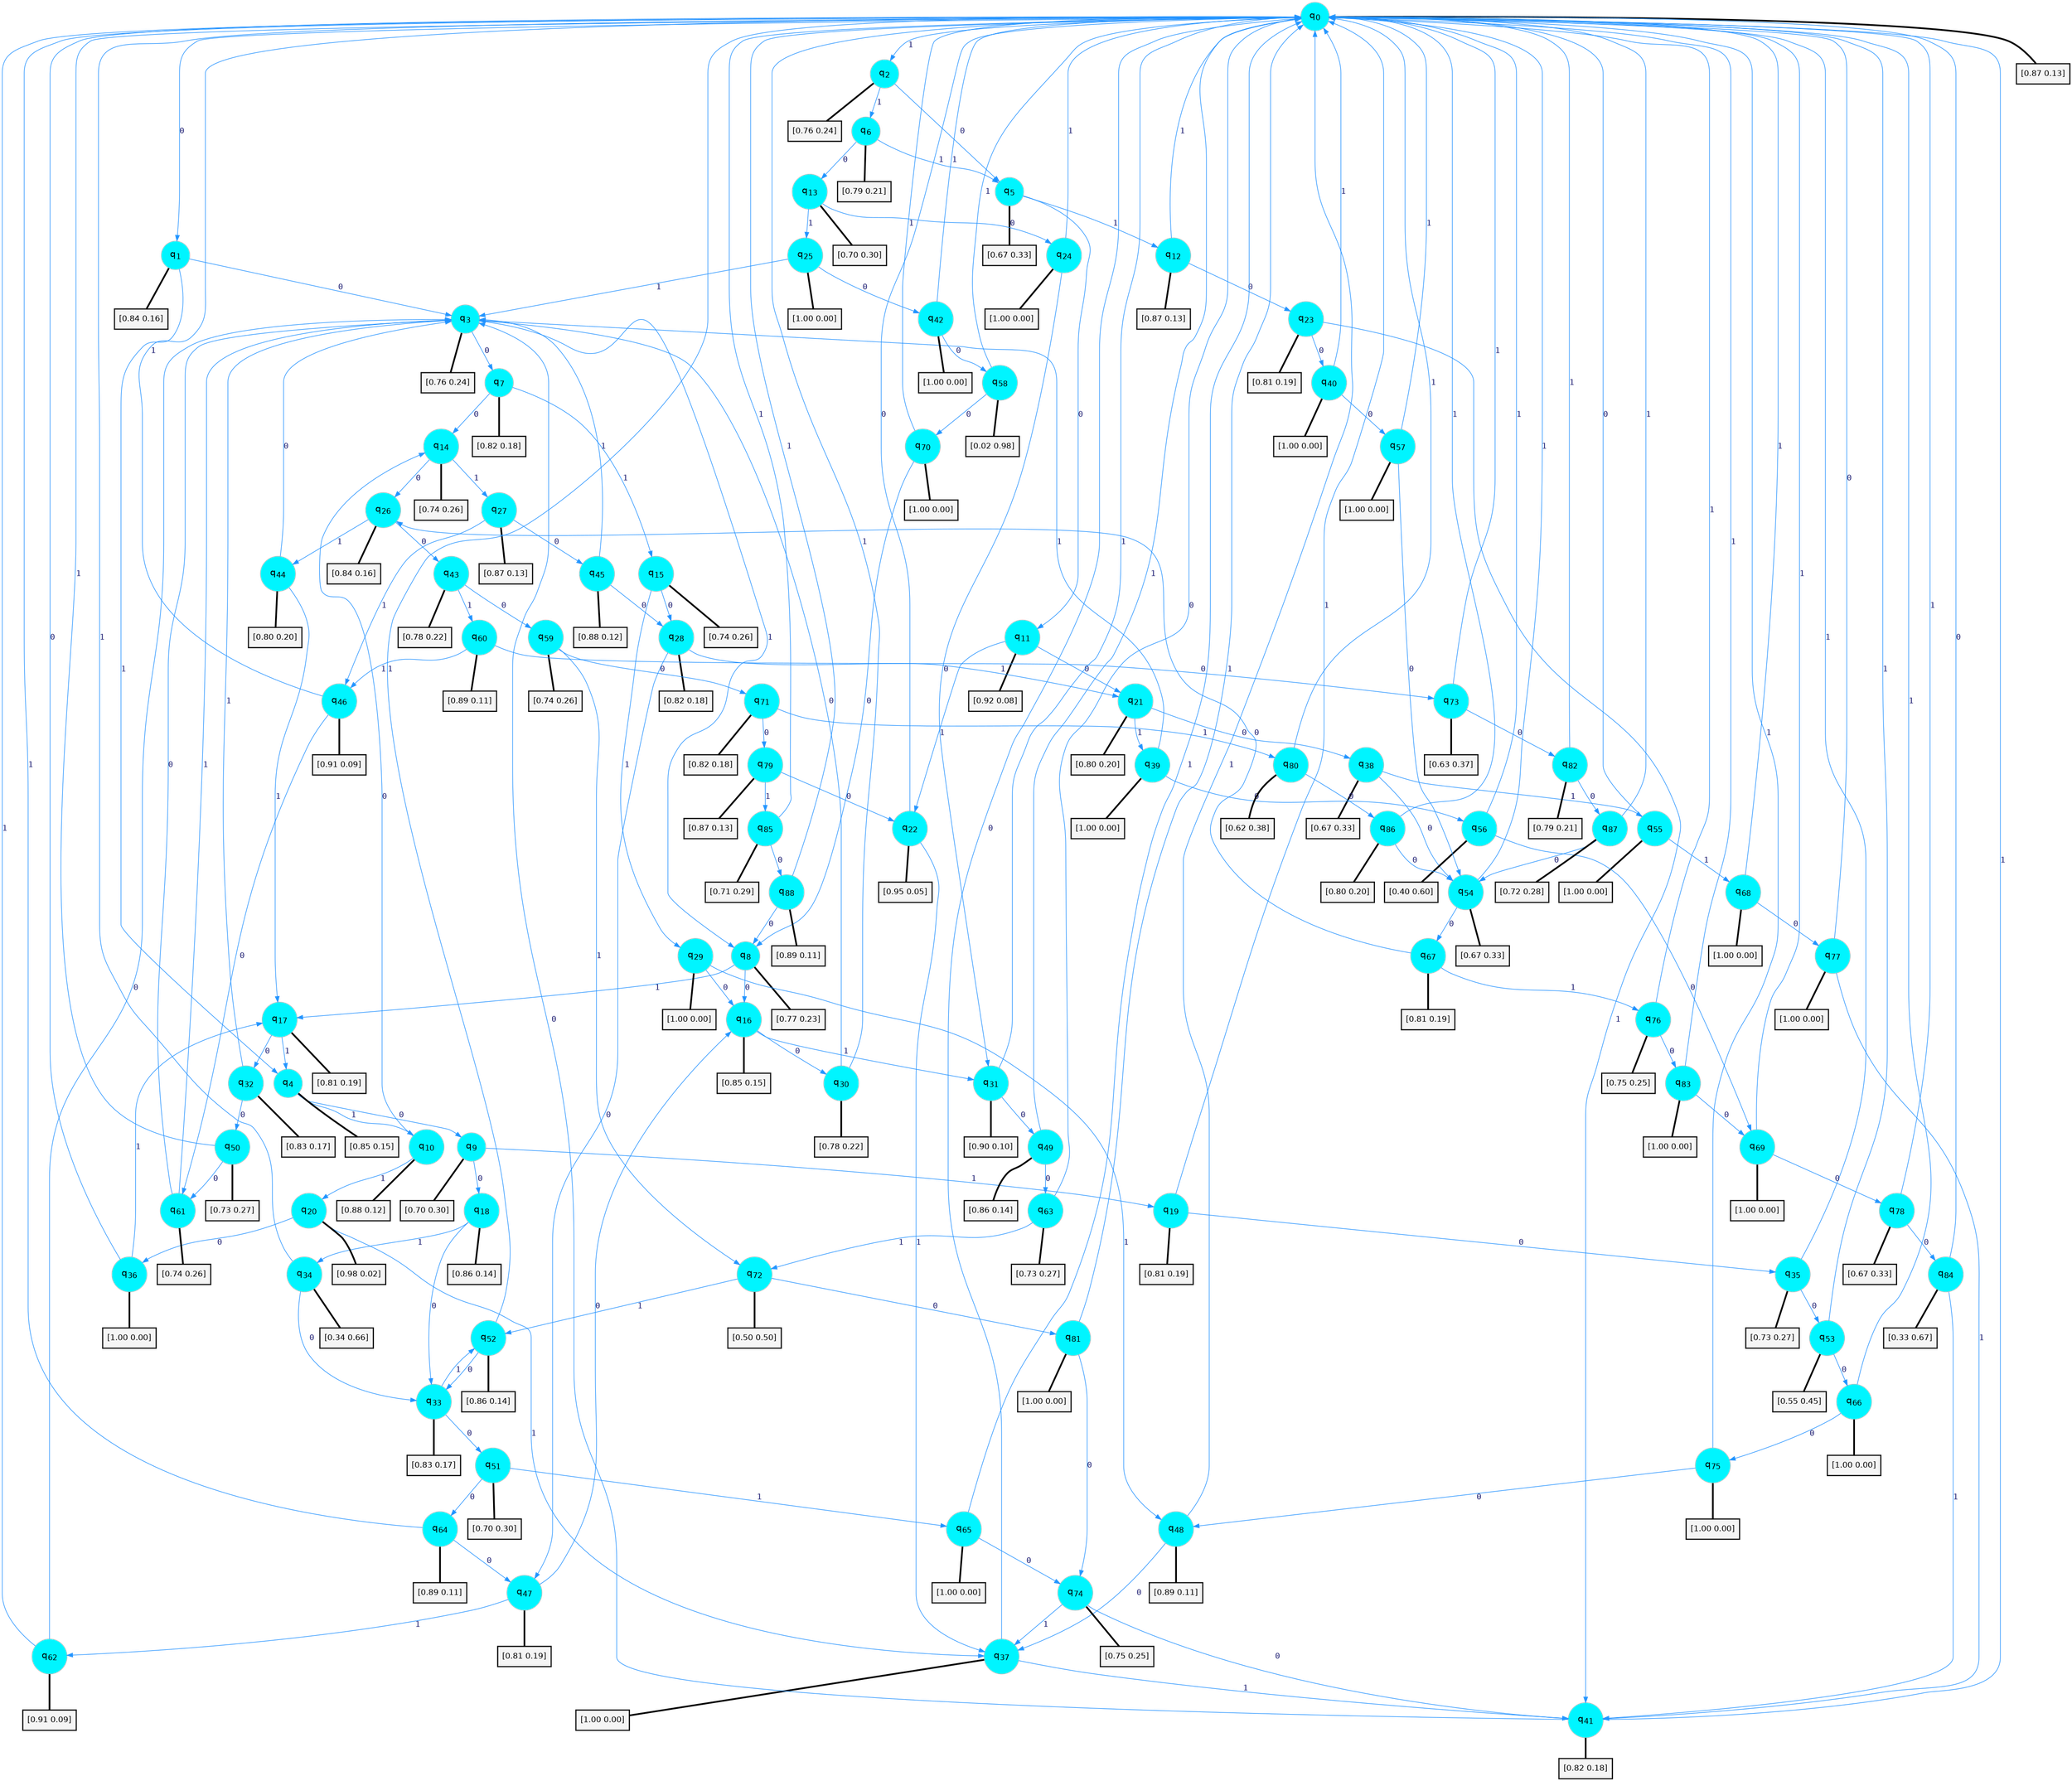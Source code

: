 digraph G {
graph [
bgcolor=transparent, dpi=300, rankdir=TD, size="40,25"];
node [
color=gray, fillcolor=turquoise1, fontcolor=black, fontname=Helvetica, fontsize=16, fontweight=bold, shape=circle, style=filled];
edge [
arrowsize=1, color=dodgerblue1, fontcolor=midnightblue, fontname=courier, fontweight=bold, penwidth=1, style=solid, weight=20];
0[label=<q<SUB>0</SUB>>];
1[label=<q<SUB>1</SUB>>];
2[label=<q<SUB>2</SUB>>];
3[label=<q<SUB>3</SUB>>];
4[label=<q<SUB>4</SUB>>];
5[label=<q<SUB>5</SUB>>];
6[label=<q<SUB>6</SUB>>];
7[label=<q<SUB>7</SUB>>];
8[label=<q<SUB>8</SUB>>];
9[label=<q<SUB>9</SUB>>];
10[label=<q<SUB>10</SUB>>];
11[label=<q<SUB>11</SUB>>];
12[label=<q<SUB>12</SUB>>];
13[label=<q<SUB>13</SUB>>];
14[label=<q<SUB>14</SUB>>];
15[label=<q<SUB>15</SUB>>];
16[label=<q<SUB>16</SUB>>];
17[label=<q<SUB>17</SUB>>];
18[label=<q<SUB>18</SUB>>];
19[label=<q<SUB>19</SUB>>];
20[label=<q<SUB>20</SUB>>];
21[label=<q<SUB>21</SUB>>];
22[label=<q<SUB>22</SUB>>];
23[label=<q<SUB>23</SUB>>];
24[label=<q<SUB>24</SUB>>];
25[label=<q<SUB>25</SUB>>];
26[label=<q<SUB>26</SUB>>];
27[label=<q<SUB>27</SUB>>];
28[label=<q<SUB>28</SUB>>];
29[label=<q<SUB>29</SUB>>];
30[label=<q<SUB>30</SUB>>];
31[label=<q<SUB>31</SUB>>];
32[label=<q<SUB>32</SUB>>];
33[label=<q<SUB>33</SUB>>];
34[label=<q<SUB>34</SUB>>];
35[label=<q<SUB>35</SUB>>];
36[label=<q<SUB>36</SUB>>];
37[label=<q<SUB>37</SUB>>];
38[label=<q<SUB>38</SUB>>];
39[label=<q<SUB>39</SUB>>];
40[label=<q<SUB>40</SUB>>];
41[label=<q<SUB>41</SUB>>];
42[label=<q<SUB>42</SUB>>];
43[label=<q<SUB>43</SUB>>];
44[label=<q<SUB>44</SUB>>];
45[label=<q<SUB>45</SUB>>];
46[label=<q<SUB>46</SUB>>];
47[label=<q<SUB>47</SUB>>];
48[label=<q<SUB>48</SUB>>];
49[label=<q<SUB>49</SUB>>];
50[label=<q<SUB>50</SUB>>];
51[label=<q<SUB>51</SUB>>];
52[label=<q<SUB>52</SUB>>];
53[label=<q<SUB>53</SUB>>];
54[label=<q<SUB>54</SUB>>];
55[label=<q<SUB>55</SUB>>];
56[label=<q<SUB>56</SUB>>];
57[label=<q<SUB>57</SUB>>];
58[label=<q<SUB>58</SUB>>];
59[label=<q<SUB>59</SUB>>];
60[label=<q<SUB>60</SUB>>];
61[label=<q<SUB>61</SUB>>];
62[label=<q<SUB>62</SUB>>];
63[label=<q<SUB>63</SUB>>];
64[label=<q<SUB>64</SUB>>];
65[label=<q<SUB>65</SUB>>];
66[label=<q<SUB>66</SUB>>];
67[label=<q<SUB>67</SUB>>];
68[label=<q<SUB>68</SUB>>];
69[label=<q<SUB>69</SUB>>];
70[label=<q<SUB>70</SUB>>];
71[label=<q<SUB>71</SUB>>];
72[label=<q<SUB>72</SUB>>];
73[label=<q<SUB>73</SUB>>];
74[label=<q<SUB>74</SUB>>];
75[label=<q<SUB>75</SUB>>];
76[label=<q<SUB>76</SUB>>];
77[label=<q<SUB>77</SUB>>];
78[label=<q<SUB>78</SUB>>];
79[label=<q<SUB>79</SUB>>];
80[label=<q<SUB>80</SUB>>];
81[label=<q<SUB>81</SUB>>];
82[label=<q<SUB>82</SUB>>];
83[label=<q<SUB>83</SUB>>];
84[label=<q<SUB>84</SUB>>];
85[label=<q<SUB>85</SUB>>];
86[label=<q<SUB>86</SUB>>];
87[label=<q<SUB>87</SUB>>];
88[label=<q<SUB>88</SUB>>];
89[label="[0.87 0.13]", shape=box,fontcolor=black, fontname=Helvetica, fontsize=14, penwidth=2, fillcolor=whitesmoke,color=black];
90[label="[0.84 0.16]", shape=box,fontcolor=black, fontname=Helvetica, fontsize=14, penwidth=2, fillcolor=whitesmoke,color=black];
91[label="[0.76 0.24]", shape=box,fontcolor=black, fontname=Helvetica, fontsize=14, penwidth=2, fillcolor=whitesmoke,color=black];
92[label="[0.76 0.24]", shape=box,fontcolor=black, fontname=Helvetica, fontsize=14, penwidth=2, fillcolor=whitesmoke,color=black];
93[label="[0.85 0.15]", shape=box,fontcolor=black, fontname=Helvetica, fontsize=14, penwidth=2, fillcolor=whitesmoke,color=black];
94[label="[0.67 0.33]", shape=box,fontcolor=black, fontname=Helvetica, fontsize=14, penwidth=2, fillcolor=whitesmoke,color=black];
95[label="[0.79 0.21]", shape=box,fontcolor=black, fontname=Helvetica, fontsize=14, penwidth=2, fillcolor=whitesmoke,color=black];
96[label="[0.82 0.18]", shape=box,fontcolor=black, fontname=Helvetica, fontsize=14, penwidth=2, fillcolor=whitesmoke,color=black];
97[label="[0.77 0.23]", shape=box,fontcolor=black, fontname=Helvetica, fontsize=14, penwidth=2, fillcolor=whitesmoke,color=black];
98[label="[0.70 0.30]", shape=box,fontcolor=black, fontname=Helvetica, fontsize=14, penwidth=2, fillcolor=whitesmoke,color=black];
99[label="[0.88 0.12]", shape=box,fontcolor=black, fontname=Helvetica, fontsize=14, penwidth=2, fillcolor=whitesmoke,color=black];
100[label="[0.92 0.08]", shape=box,fontcolor=black, fontname=Helvetica, fontsize=14, penwidth=2, fillcolor=whitesmoke,color=black];
101[label="[0.87 0.13]", shape=box,fontcolor=black, fontname=Helvetica, fontsize=14, penwidth=2, fillcolor=whitesmoke,color=black];
102[label="[0.70 0.30]", shape=box,fontcolor=black, fontname=Helvetica, fontsize=14, penwidth=2, fillcolor=whitesmoke,color=black];
103[label="[0.74 0.26]", shape=box,fontcolor=black, fontname=Helvetica, fontsize=14, penwidth=2, fillcolor=whitesmoke,color=black];
104[label="[0.74 0.26]", shape=box,fontcolor=black, fontname=Helvetica, fontsize=14, penwidth=2, fillcolor=whitesmoke,color=black];
105[label="[0.85 0.15]", shape=box,fontcolor=black, fontname=Helvetica, fontsize=14, penwidth=2, fillcolor=whitesmoke,color=black];
106[label="[0.81 0.19]", shape=box,fontcolor=black, fontname=Helvetica, fontsize=14, penwidth=2, fillcolor=whitesmoke,color=black];
107[label="[0.86 0.14]", shape=box,fontcolor=black, fontname=Helvetica, fontsize=14, penwidth=2, fillcolor=whitesmoke,color=black];
108[label="[0.81 0.19]", shape=box,fontcolor=black, fontname=Helvetica, fontsize=14, penwidth=2, fillcolor=whitesmoke,color=black];
109[label="[0.98 0.02]", shape=box,fontcolor=black, fontname=Helvetica, fontsize=14, penwidth=2, fillcolor=whitesmoke,color=black];
110[label="[0.80 0.20]", shape=box,fontcolor=black, fontname=Helvetica, fontsize=14, penwidth=2, fillcolor=whitesmoke,color=black];
111[label="[0.95 0.05]", shape=box,fontcolor=black, fontname=Helvetica, fontsize=14, penwidth=2, fillcolor=whitesmoke,color=black];
112[label="[0.81 0.19]", shape=box,fontcolor=black, fontname=Helvetica, fontsize=14, penwidth=2, fillcolor=whitesmoke,color=black];
113[label="[1.00 0.00]", shape=box,fontcolor=black, fontname=Helvetica, fontsize=14, penwidth=2, fillcolor=whitesmoke,color=black];
114[label="[1.00 0.00]", shape=box,fontcolor=black, fontname=Helvetica, fontsize=14, penwidth=2, fillcolor=whitesmoke,color=black];
115[label="[0.84 0.16]", shape=box,fontcolor=black, fontname=Helvetica, fontsize=14, penwidth=2, fillcolor=whitesmoke,color=black];
116[label="[0.87 0.13]", shape=box,fontcolor=black, fontname=Helvetica, fontsize=14, penwidth=2, fillcolor=whitesmoke,color=black];
117[label="[0.82 0.18]", shape=box,fontcolor=black, fontname=Helvetica, fontsize=14, penwidth=2, fillcolor=whitesmoke,color=black];
118[label="[1.00 0.00]", shape=box,fontcolor=black, fontname=Helvetica, fontsize=14, penwidth=2, fillcolor=whitesmoke,color=black];
119[label="[0.78 0.22]", shape=box,fontcolor=black, fontname=Helvetica, fontsize=14, penwidth=2, fillcolor=whitesmoke,color=black];
120[label="[0.90 0.10]", shape=box,fontcolor=black, fontname=Helvetica, fontsize=14, penwidth=2, fillcolor=whitesmoke,color=black];
121[label="[0.83 0.17]", shape=box,fontcolor=black, fontname=Helvetica, fontsize=14, penwidth=2, fillcolor=whitesmoke,color=black];
122[label="[0.83 0.17]", shape=box,fontcolor=black, fontname=Helvetica, fontsize=14, penwidth=2, fillcolor=whitesmoke,color=black];
123[label="[0.34 0.66]", shape=box,fontcolor=black, fontname=Helvetica, fontsize=14, penwidth=2, fillcolor=whitesmoke,color=black];
124[label="[0.73 0.27]", shape=box,fontcolor=black, fontname=Helvetica, fontsize=14, penwidth=2, fillcolor=whitesmoke,color=black];
125[label="[1.00 0.00]", shape=box,fontcolor=black, fontname=Helvetica, fontsize=14, penwidth=2, fillcolor=whitesmoke,color=black];
126[label="[1.00 0.00]", shape=box,fontcolor=black, fontname=Helvetica, fontsize=14, penwidth=2, fillcolor=whitesmoke,color=black];
127[label="[0.67 0.33]", shape=box,fontcolor=black, fontname=Helvetica, fontsize=14, penwidth=2, fillcolor=whitesmoke,color=black];
128[label="[1.00 0.00]", shape=box,fontcolor=black, fontname=Helvetica, fontsize=14, penwidth=2, fillcolor=whitesmoke,color=black];
129[label="[1.00 0.00]", shape=box,fontcolor=black, fontname=Helvetica, fontsize=14, penwidth=2, fillcolor=whitesmoke,color=black];
130[label="[0.82 0.18]", shape=box,fontcolor=black, fontname=Helvetica, fontsize=14, penwidth=2, fillcolor=whitesmoke,color=black];
131[label="[1.00 0.00]", shape=box,fontcolor=black, fontname=Helvetica, fontsize=14, penwidth=2, fillcolor=whitesmoke,color=black];
132[label="[0.78 0.22]", shape=box,fontcolor=black, fontname=Helvetica, fontsize=14, penwidth=2, fillcolor=whitesmoke,color=black];
133[label="[0.80 0.20]", shape=box,fontcolor=black, fontname=Helvetica, fontsize=14, penwidth=2, fillcolor=whitesmoke,color=black];
134[label="[0.88 0.12]", shape=box,fontcolor=black, fontname=Helvetica, fontsize=14, penwidth=2, fillcolor=whitesmoke,color=black];
135[label="[0.91 0.09]", shape=box,fontcolor=black, fontname=Helvetica, fontsize=14, penwidth=2, fillcolor=whitesmoke,color=black];
136[label="[0.81 0.19]", shape=box,fontcolor=black, fontname=Helvetica, fontsize=14, penwidth=2, fillcolor=whitesmoke,color=black];
137[label="[0.89 0.11]", shape=box,fontcolor=black, fontname=Helvetica, fontsize=14, penwidth=2, fillcolor=whitesmoke,color=black];
138[label="[0.86 0.14]", shape=box,fontcolor=black, fontname=Helvetica, fontsize=14, penwidth=2, fillcolor=whitesmoke,color=black];
139[label="[0.73 0.27]", shape=box,fontcolor=black, fontname=Helvetica, fontsize=14, penwidth=2, fillcolor=whitesmoke,color=black];
140[label="[0.70 0.30]", shape=box,fontcolor=black, fontname=Helvetica, fontsize=14, penwidth=2, fillcolor=whitesmoke,color=black];
141[label="[0.86 0.14]", shape=box,fontcolor=black, fontname=Helvetica, fontsize=14, penwidth=2, fillcolor=whitesmoke,color=black];
142[label="[0.55 0.45]", shape=box,fontcolor=black, fontname=Helvetica, fontsize=14, penwidth=2, fillcolor=whitesmoke,color=black];
143[label="[0.67 0.33]", shape=box,fontcolor=black, fontname=Helvetica, fontsize=14, penwidth=2, fillcolor=whitesmoke,color=black];
144[label="[1.00 0.00]", shape=box,fontcolor=black, fontname=Helvetica, fontsize=14, penwidth=2, fillcolor=whitesmoke,color=black];
145[label="[0.40 0.60]", shape=box,fontcolor=black, fontname=Helvetica, fontsize=14, penwidth=2, fillcolor=whitesmoke,color=black];
146[label="[1.00 0.00]", shape=box,fontcolor=black, fontname=Helvetica, fontsize=14, penwidth=2, fillcolor=whitesmoke,color=black];
147[label="[0.02 0.98]", shape=box,fontcolor=black, fontname=Helvetica, fontsize=14, penwidth=2, fillcolor=whitesmoke,color=black];
148[label="[0.74 0.26]", shape=box,fontcolor=black, fontname=Helvetica, fontsize=14, penwidth=2, fillcolor=whitesmoke,color=black];
149[label="[0.89 0.11]", shape=box,fontcolor=black, fontname=Helvetica, fontsize=14, penwidth=2, fillcolor=whitesmoke,color=black];
150[label="[0.74 0.26]", shape=box,fontcolor=black, fontname=Helvetica, fontsize=14, penwidth=2, fillcolor=whitesmoke,color=black];
151[label="[0.91 0.09]", shape=box,fontcolor=black, fontname=Helvetica, fontsize=14, penwidth=2, fillcolor=whitesmoke,color=black];
152[label="[0.73 0.27]", shape=box,fontcolor=black, fontname=Helvetica, fontsize=14, penwidth=2, fillcolor=whitesmoke,color=black];
153[label="[0.89 0.11]", shape=box,fontcolor=black, fontname=Helvetica, fontsize=14, penwidth=2, fillcolor=whitesmoke,color=black];
154[label="[1.00 0.00]", shape=box,fontcolor=black, fontname=Helvetica, fontsize=14, penwidth=2, fillcolor=whitesmoke,color=black];
155[label="[1.00 0.00]", shape=box,fontcolor=black, fontname=Helvetica, fontsize=14, penwidth=2, fillcolor=whitesmoke,color=black];
156[label="[0.81 0.19]", shape=box,fontcolor=black, fontname=Helvetica, fontsize=14, penwidth=2, fillcolor=whitesmoke,color=black];
157[label="[1.00 0.00]", shape=box,fontcolor=black, fontname=Helvetica, fontsize=14, penwidth=2, fillcolor=whitesmoke,color=black];
158[label="[1.00 0.00]", shape=box,fontcolor=black, fontname=Helvetica, fontsize=14, penwidth=2, fillcolor=whitesmoke,color=black];
159[label="[1.00 0.00]", shape=box,fontcolor=black, fontname=Helvetica, fontsize=14, penwidth=2, fillcolor=whitesmoke,color=black];
160[label="[0.82 0.18]", shape=box,fontcolor=black, fontname=Helvetica, fontsize=14, penwidth=2, fillcolor=whitesmoke,color=black];
161[label="[0.50 0.50]", shape=box,fontcolor=black, fontname=Helvetica, fontsize=14, penwidth=2, fillcolor=whitesmoke,color=black];
162[label="[0.63 0.37]", shape=box,fontcolor=black, fontname=Helvetica, fontsize=14, penwidth=2, fillcolor=whitesmoke,color=black];
163[label="[0.75 0.25]", shape=box,fontcolor=black, fontname=Helvetica, fontsize=14, penwidth=2, fillcolor=whitesmoke,color=black];
164[label="[1.00 0.00]", shape=box,fontcolor=black, fontname=Helvetica, fontsize=14, penwidth=2, fillcolor=whitesmoke,color=black];
165[label="[0.75 0.25]", shape=box,fontcolor=black, fontname=Helvetica, fontsize=14, penwidth=2, fillcolor=whitesmoke,color=black];
166[label="[1.00 0.00]", shape=box,fontcolor=black, fontname=Helvetica, fontsize=14, penwidth=2, fillcolor=whitesmoke,color=black];
167[label="[0.67 0.33]", shape=box,fontcolor=black, fontname=Helvetica, fontsize=14, penwidth=2, fillcolor=whitesmoke,color=black];
168[label="[0.87 0.13]", shape=box,fontcolor=black, fontname=Helvetica, fontsize=14, penwidth=2, fillcolor=whitesmoke,color=black];
169[label="[0.62 0.38]", shape=box,fontcolor=black, fontname=Helvetica, fontsize=14, penwidth=2, fillcolor=whitesmoke,color=black];
170[label="[1.00 0.00]", shape=box,fontcolor=black, fontname=Helvetica, fontsize=14, penwidth=2, fillcolor=whitesmoke,color=black];
171[label="[0.79 0.21]", shape=box,fontcolor=black, fontname=Helvetica, fontsize=14, penwidth=2, fillcolor=whitesmoke,color=black];
172[label="[1.00 0.00]", shape=box,fontcolor=black, fontname=Helvetica, fontsize=14, penwidth=2, fillcolor=whitesmoke,color=black];
173[label="[0.33 0.67]", shape=box,fontcolor=black, fontname=Helvetica, fontsize=14, penwidth=2, fillcolor=whitesmoke,color=black];
174[label="[0.71 0.29]", shape=box,fontcolor=black, fontname=Helvetica, fontsize=14, penwidth=2, fillcolor=whitesmoke,color=black];
175[label="[0.80 0.20]", shape=box,fontcolor=black, fontname=Helvetica, fontsize=14, penwidth=2, fillcolor=whitesmoke,color=black];
176[label="[0.72 0.28]", shape=box,fontcolor=black, fontname=Helvetica, fontsize=14, penwidth=2, fillcolor=whitesmoke,color=black];
177[label="[0.89 0.11]", shape=box,fontcolor=black, fontname=Helvetica, fontsize=14, penwidth=2, fillcolor=whitesmoke,color=black];
0->1 [label=0];
0->2 [label=1];
0->89 [arrowhead=none, penwidth=3,color=black];
1->3 [label=0];
1->4 [label=1];
1->90 [arrowhead=none, penwidth=3,color=black];
2->5 [label=0];
2->6 [label=1];
2->91 [arrowhead=none, penwidth=3,color=black];
3->7 [label=0];
3->8 [label=1];
3->92 [arrowhead=none, penwidth=3,color=black];
4->9 [label=0];
4->10 [label=1];
4->93 [arrowhead=none, penwidth=3,color=black];
5->11 [label=0];
5->12 [label=1];
5->94 [arrowhead=none, penwidth=3,color=black];
6->13 [label=0];
6->5 [label=1];
6->95 [arrowhead=none, penwidth=3,color=black];
7->14 [label=0];
7->15 [label=1];
7->96 [arrowhead=none, penwidth=3,color=black];
8->16 [label=0];
8->17 [label=1];
8->97 [arrowhead=none, penwidth=3,color=black];
9->18 [label=0];
9->19 [label=1];
9->98 [arrowhead=none, penwidth=3,color=black];
10->14 [label=0];
10->20 [label=1];
10->99 [arrowhead=none, penwidth=3,color=black];
11->21 [label=0];
11->22 [label=1];
11->100 [arrowhead=none, penwidth=3,color=black];
12->23 [label=0];
12->0 [label=1];
12->101 [arrowhead=none, penwidth=3,color=black];
13->24 [label=0];
13->25 [label=1];
13->102 [arrowhead=none, penwidth=3,color=black];
14->26 [label=0];
14->27 [label=1];
14->103 [arrowhead=none, penwidth=3,color=black];
15->28 [label=0];
15->29 [label=1];
15->104 [arrowhead=none, penwidth=3,color=black];
16->30 [label=0];
16->31 [label=1];
16->105 [arrowhead=none, penwidth=3,color=black];
17->32 [label=0];
17->4 [label=1];
17->106 [arrowhead=none, penwidth=3,color=black];
18->33 [label=0];
18->34 [label=1];
18->107 [arrowhead=none, penwidth=3,color=black];
19->35 [label=0];
19->0 [label=1];
19->108 [arrowhead=none, penwidth=3,color=black];
20->36 [label=0];
20->37 [label=1];
20->109 [arrowhead=none, penwidth=3,color=black];
21->38 [label=0];
21->39 [label=1];
21->110 [arrowhead=none, penwidth=3,color=black];
22->0 [label=0];
22->37 [label=1];
22->111 [arrowhead=none, penwidth=3,color=black];
23->40 [label=0];
23->41 [label=1];
23->112 [arrowhead=none, penwidth=3,color=black];
24->31 [label=0];
24->0 [label=1];
24->113 [arrowhead=none, penwidth=3,color=black];
25->42 [label=0];
25->3 [label=1];
25->114 [arrowhead=none, penwidth=3,color=black];
26->43 [label=0];
26->44 [label=1];
26->115 [arrowhead=none, penwidth=3,color=black];
27->45 [label=0];
27->46 [label=1];
27->116 [arrowhead=none, penwidth=3,color=black];
28->47 [label=0];
28->21 [label=1];
28->117 [arrowhead=none, penwidth=3,color=black];
29->16 [label=0];
29->48 [label=1];
29->118 [arrowhead=none, penwidth=3,color=black];
30->3 [label=0];
30->0 [label=1];
30->119 [arrowhead=none, penwidth=3,color=black];
31->49 [label=0];
31->0 [label=1];
31->120 [arrowhead=none, penwidth=3,color=black];
32->50 [label=0];
32->3 [label=1];
32->121 [arrowhead=none, penwidth=3,color=black];
33->51 [label=0];
33->52 [label=1];
33->122 [arrowhead=none, penwidth=3,color=black];
34->33 [label=0];
34->0 [label=1];
34->123 [arrowhead=none, penwidth=3,color=black];
35->53 [label=0];
35->0 [label=1];
35->124 [arrowhead=none, penwidth=3,color=black];
36->0 [label=0];
36->17 [label=1];
36->125 [arrowhead=none, penwidth=3,color=black];
37->0 [label=0];
37->41 [label=1];
37->126 [arrowhead=none, penwidth=3,color=black];
38->54 [label=0];
38->55 [label=1];
38->127 [arrowhead=none, penwidth=3,color=black];
39->56 [label=0];
39->3 [label=1];
39->128 [arrowhead=none, penwidth=3,color=black];
40->57 [label=0];
40->0 [label=1];
40->129 [arrowhead=none, penwidth=3,color=black];
41->3 [label=0];
41->0 [label=1];
41->130 [arrowhead=none, penwidth=3,color=black];
42->58 [label=0];
42->0 [label=1];
42->131 [arrowhead=none, penwidth=3,color=black];
43->59 [label=0];
43->60 [label=1];
43->132 [arrowhead=none, penwidth=3,color=black];
44->3 [label=0];
44->17 [label=1];
44->133 [arrowhead=none, penwidth=3,color=black];
45->28 [label=0];
45->3 [label=1];
45->134 [arrowhead=none, penwidth=3,color=black];
46->61 [label=0];
46->0 [label=1];
46->135 [arrowhead=none, penwidth=3,color=black];
47->16 [label=0];
47->62 [label=1];
47->136 [arrowhead=none, penwidth=3,color=black];
48->37 [label=0];
48->0 [label=1];
48->137 [arrowhead=none, penwidth=3,color=black];
49->63 [label=0];
49->0 [label=1];
49->138 [arrowhead=none, penwidth=3,color=black];
50->61 [label=0];
50->0 [label=1];
50->139 [arrowhead=none, penwidth=3,color=black];
51->64 [label=0];
51->65 [label=1];
51->140 [arrowhead=none, penwidth=3,color=black];
52->33 [label=0];
52->0 [label=1];
52->141 [arrowhead=none, penwidth=3,color=black];
53->66 [label=0];
53->0 [label=1];
53->142 [arrowhead=none, penwidth=3,color=black];
54->67 [label=0];
54->0 [label=1];
54->143 [arrowhead=none, penwidth=3,color=black];
55->0 [label=0];
55->68 [label=1];
55->144 [arrowhead=none, penwidth=3,color=black];
56->69 [label=0];
56->0 [label=1];
56->145 [arrowhead=none, penwidth=3,color=black];
57->54 [label=0];
57->0 [label=1];
57->146 [arrowhead=none, penwidth=3,color=black];
58->70 [label=0];
58->0 [label=1];
58->147 [arrowhead=none, penwidth=3,color=black];
59->71 [label=0];
59->72 [label=1];
59->148 [arrowhead=none, penwidth=3,color=black];
60->73 [label=0];
60->46 [label=1];
60->149 [arrowhead=none, penwidth=3,color=black];
61->3 [label=0];
61->3 [label=1];
61->150 [arrowhead=none, penwidth=3,color=black];
62->3 [label=0];
62->0 [label=1];
62->151 [arrowhead=none, penwidth=3,color=black];
63->0 [label=0];
63->72 [label=1];
63->152 [arrowhead=none, penwidth=3,color=black];
64->47 [label=0];
64->0 [label=1];
64->153 [arrowhead=none, penwidth=3,color=black];
65->74 [label=0];
65->0 [label=1];
65->154 [arrowhead=none, penwidth=3,color=black];
66->75 [label=0];
66->0 [label=1];
66->155 [arrowhead=none, penwidth=3,color=black];
67->26 [label=0];
67->76 [label=1];
67->156 [arrowhead=none, penwidth=3,color=black];
68->77 [label=0];
68->0 [label=1];
68->157 [arrowhead=none, penwidth=3,color=black];
69->78 [label=0];
69->0 [label=1];
69->158 [arrowhead=none, penwidth=3,color=black];
70->8 [label=0];
70->0 [label=1];
70->159 [arrowhead=none, penwidth=3,color=black];
71->79 [label=0];
71->80 [label=1];
71->160 [arrowhead=none, penwidth=3,color=black];
72->81 [label=0];
72->52 [label=1];
72->161 [arrowhead=none, penwidth=3,color=black];
73->82 [label=0];
73->0 [label=1];
73->162 [arrowhead=none, penwidth=3,color=black];
74->41 [label=0];
74->37 [label=1];
74->163 [arrowhead=none, penwidth=3,color=black];
75->48 [label=0];
75->0 [label=1];
75->164 [arrowhead=none, penwidth=3,color=black];
76->83 [label=0];
76->0 [label=1];
76->165 [arrowhead=none, penwidth=3,color=black];
77->0 [label=0];
77->41 [label=1];
77->166 [arrowhead=none, penwidth=3,color=black];
78->84 [label=0];
78->0 [label=1];
78->167 [arrowhead=none, penwidth=3,color=black];
79->22 [label=0];
79->85 [label=1];
79->168 [arrowhead=none, penwidth=3,color=black];
80->86 [label=0];
80->0 [label=1];
80->169 [arrowhead=none, penwidth=3,color=black];
81->74 [label=0];
81->0 [label=1];
81->170 [arrowhead=none, penwidth=3,color=black];
82->87 [label=0];
82->0 [label=1];
82->171 [arrowhead=none, penwidth=3,color=black];
83->69 [label=0];
83->0 [label=1];
83->172 [arrowhead=none, penwidth=3,color=black];
84->0 [label=0];
84->41 [label=1];
84->173 [arrowhead=none, penwidth=3,color=black];
85->88 [label=0];
85->0 [label=1];
85->174 [arrowhead=none, penwidth=3,color=black];
86->54 [label=0];
86->0 [label=1];
86->175 [arrowhead=none, penwidth=3,color=black];
87->54 [label=0];
87->0 [label=1];
87->176 [arrowhead=none, penwidth=3,color=black];
88->8 [label=0];
88->0 [label=1];
88->177 [arrowhead=none, penwidth=3,color=black];
}
